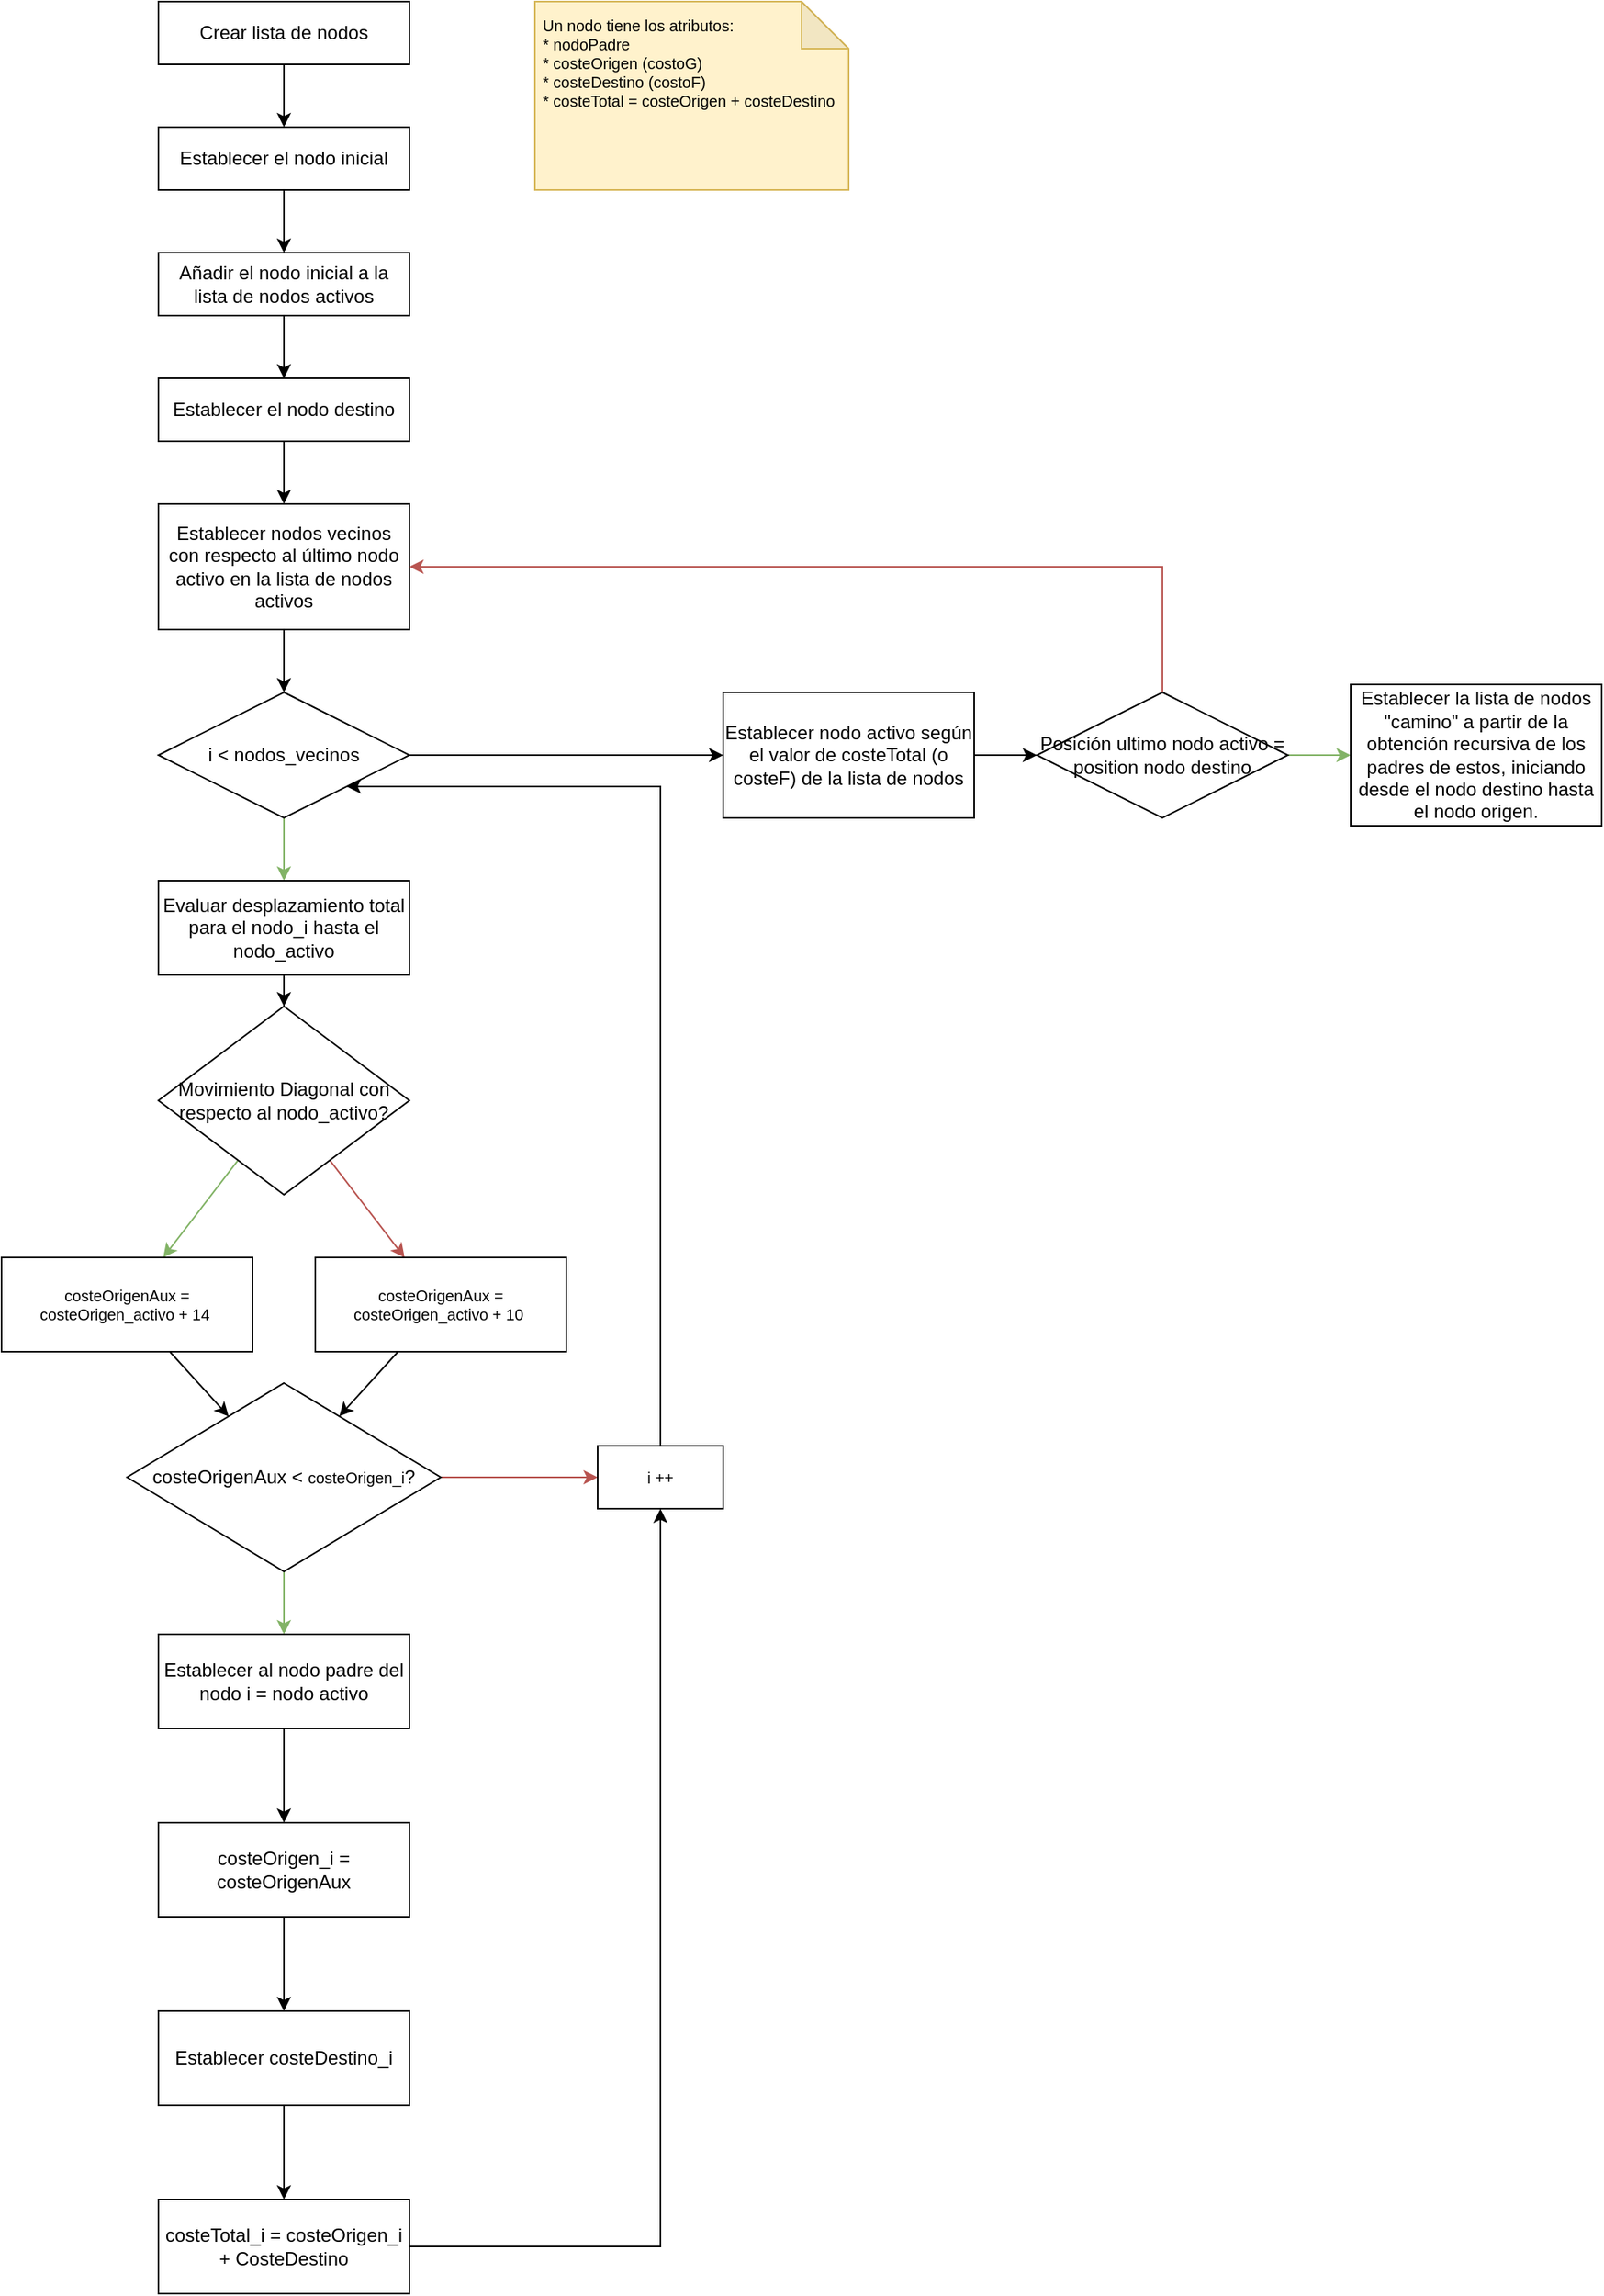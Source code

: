 <mxfile version="24.7.17">
  <diagram name="Página-1" id="7RRJ4fKq4NXh7FeUNLoN">
    <mxGraphModel dx="345" dy="1137" grid="1" gridSize="10" guides="1" tooltips="1" connect="1" arrows="1" fold="1" page="1" pageScale="1" pageWidth="3937" pageHeight="4724" math="0" shadow="0">
      <root>
        <mxCell id="0" />
        <mxCell id="1" parent="0" />
        <mxCell id="BsYQcsCAqMKAQgoYSRe7-4" style="edgeStyle=orthogonalEdgeStyle;rounded=0;orthogonalLoop=1;jettySize=auto;html=1;" parent="1" source="BsYQcsCAqMKAQgoYSRe7-1" target="BsYQcsCAqMKAQgoYSRe7-2" edge="1">
          <mxGeometry relative="1" as="geometry" />
        </mxCell>
        <mxCell id="BsYQcsCAqMKAQgoYSRe7-1" value="Crear lista de nodos" style="rounded=0;whiteSpace=wrap;html=1;" parent="1" vertex="1">
          <mxGeometry x="840" y="280" width="160" height="40" as="geometry" />
        </mxCell>
        <mxCell id="BsYQcsCAqMKAQgoYSRe7-11" style="edgeStyle=orthogonalEdgeStyle;rounded=0;orthogonalLoop=1;jettySize=auto;html=1;" parent="1" source="BsYQcsCAqMKAQgoYSRe7-2" target="BsYQcsCAqMKAQgoYSRe7-10" edge="1">
          <mxGeometry relative="1" as="geometry" />
        </mxCell>
        <mxCell id="BsYQcsCAqMKAQgoYSRe7-2" value="Establecer el nodo inicial" style="rounded=0;whiteSpace=wrap;html=1;" parent="1" vertex="1">
          <mxGeometry x="840" y="360" width="160" height="40" as="geometry" />
        </mxCell>
        <mxCell id="BsYQcsCAqMKAQgoYSRe7-13" style="edgeStyle=orthogonalEdgeStyle;rounded=0;orthogonalLoop=1;jettySize=auto;html=1;" parent="1" source="BsYQcsCAqMKAQgoYSRe7-3" target="BsYQcsCAqMKAQgoYSRe7-9" edge="1">
          <mxGeometry relative="1" as="geometry" />
        </mxCell>
        <mxCell id="BsYQcsCAqMKAQgoYSRe7-3" value="Establecer el nodo destino" style="rounded=0;whiteSpace=wrap;html=1;" parent="1" vertex="1">
          <mxGeometry x="840" y="520" width="160" height="40" as="geometry" />
        </mxCell>
        <mxCell id="BsYQcsCAqMKAQgoYSRe7-16" style="edgeStyle=orthogonalEdgeStyle;rounded=0;orthogonalLoop=1;jettySize=auto;html=1;fillColor=#d5e8d4;strokeColor=#82b366;" parent="1" source="BsYQcsCAqMKAQgoYSRe7-8" target="BsYQcsCAqMKAQgoYSRe7-15" edge="1">
          <mxGeometry relative="1" as="geometry" />
        </mxCell>
        <mxCell id="BsYQcsCAqMKAQgoYSRe7-48" style="edgeStyle=none;shape=connector;rounded=0;orthogonalLoop=1;jettySize=auto;html=1;strokeColor=default;align=center;verticalAlign=middle;fontFamily=Helvetica;fontSize=11;fontColor=default;labelBackgroundColor=default;endArrow=classic;" parent="1" source="BsYQcsCAqMKAQgoYSRe7-8" target="BsYQcsCAqMKAQgoYSRe7-49" edge="1">
          <mxGeometry relative="1" as="geometry">
            <mxPoint x="1120" y="760" as="targetPoint" />
          </mxGeometry>
        </mxCell>
        <mxCell id="BsYQcsCAqMKAQgoYSRe7-8" value="i &amp;lt; nodos_vecinos" style="rhombus;whiteSpace=wrap;html=1;" parent="1" vertex="1">
          <mxGeometry x="840" y="720" width="160" height="80" as="geometry" />
        </mxCell>
        <mxCell id="BsYQcsCAqMKAQgoYSRe7-14" style="edgeStyle=orthogonalEdgeStyle;rounded=0;orthogonalLoop=1;jettySize=auto;html=1;" parent="1" source="BsYQcsCAqMKAQgoYSRe7-9" target="BsYQcsCAqMKAQgoYSRe7-8" edge="1">
          <mxGeometry relative="1" as="geometry" />
        </mxCell>
        <mxCell id="BsYQcsCAqMKAQgoYSRe7-9" value="Establecer nodos vecinos con respecto al último nodo activo en la lista de nodos activos" style="rounded=0;whiteSpace=wrap;html=1;" parent="1" vertex="1">
          <mxGeometry x="840" y="600" width="160" height="80" as="geometry" />
        </mxCell>
        <mxCell id="BsYQcsCAqMKAQgoYSRe7-12" style="edgeStyle=orthogonalEdgeStyle;rounded=0;orthogonalLoop=1;jettySize=auto;html=1;" parent="1" source="BsYQcsCAqMKAQgoYSRe7-10" target="BsYQcsCAqMKAQgoYSRe7-3" edge="1">
          <mxGeometry relative="1" as="geometry" />
        </mxCell>
        <mxCell id="BsYQcsCAqMKAQgoYSRe7-10" value="Añadir el nodo inicial a la lista de nodos activos" style="rounded=0;whiteSpace=wrap;html=1;" parent="1" vertex="1">
          <mxGeometry x="840" y="440" width="160" height="40" as="geometry" />
        </mxCell>
        <mxCell id="BsYQcsCAqMKAQgoYSRe7-23" style="edgeStyle=orthogonalEdgeStyle;rounded=0;orthogonalLoop=1;jettySize=auto;html=1;" parent="1" source="BsYQcsCAqMKAQgoYSRe7-15" target="BsYQcsCAqMKAQgoYSRe7-22" edge="1">
          <mxGeometry relative="1" as="geometry" />
        </mxCell>
        <mxCell id="BsYQcsCAqMKAQgoYSRe7-15" value="Evaluar desplazamiento total para el nodo_i hasta el nodo_activo" style="rounded=0;whiteSpace=wrap;html=1;" parent="1" vertex="1">
          <mxGeometry x="840" y="840" width="160" height="60" as="geometry" />
        </mxCell>
        <mxCell id="BsYQcsCAqMKAQgoYSRe7-35" style="edgeStyle=none;shape=connector;rounded=0;orthogonalLoop=1;jettySize=auto;html=1;strokeColor=#82b366;align=center;verticalAlign=middle;fontFamily=Helvetica;fontSize=11;fontColor=default;labelBackgroundColor=default;endArrow=classic;fillColor=#d5e8d4;" parent="1" source="BsYQcsCAqMKAQgoYSRe7-17" target="BsYQcsCAqMKAQgoYSRe7-19" edge="1">
          <mxGeometry relative="1" as="geometry" />
        </mxCell>
        <mxCell id="BsYQcsCAqMKAQgoYSRe7-41" style="edgeStyle=none;shape=connector;rounded=0;orthogonalLoop=1;jettySize=auto;html=1;strokeColor=#b85450;align=center;verticalAlign=middle;fontFamily=Helvetica;fontSize=11;fontColor=default;labelBackgroundColor=default;endArrow=classic;fillColor=#f8cecc;" parent="1" source="BsYQcsCAqMKAQgoYSRe7-17" target="BsYQcsCAqMKAQgoYSRe7-40" edge="1">
          <mxGeometry relative="1" as="geometry" />
        </mxCell>
        <mxCell id="BsYQcsCAqMKAQgoYSRe7-17" value="costeOrigenAux &amp;lt;&amp;nbsp;&lt;span style=&quot;font-size: 10px;&quot;&gt;costeOrigen_i&lt;/span&gt;?" style="rhombus;whiteSpace=wrap;html=1;spacing=5;" parent="1" vertex="1">
          <mxGeometry x="820" y="1160" width="200" height="120" as="geometry" />
        </mxCell>
        <mxCell id="BsYQcsCAqMKAQgoYSRe7-43" style="edgeStyle=none;shape=connector;rounded=0;orthogonalLoop=1;jettySize=auto;html=1;strokeColor=default;align=center;verticalAlign=middle;fontFamily=Helvetica;fontSize=11;fontColor=default;labelBackgroundColor=default;endArrow=classic;" parent="1" source="BsYQcsCAqMKAQgoYSRe7-19" target="BsYQcsCAqMKAQgoYSRe7-37" edge="1">
          <mxGeometry relative="1" as="geometry" />
        </mxCell>
        <mxCell id="BsYQcsCAqMKAQgoYSRe7-19" value="Establecer al nodo padre del nodo i = nodo activo" style="rounded=0;whiteSpace=wrap;html=1;" parent="1" vertex="1">
          <mxGeometry x="840" y="1320" width="160" height="60" as="geometry" />
        </mxCell>
        <mxCell id="BsYQcsCAqMKAQgoYSRe7-27" style="rounded=0;orthogonalLoop=1;jettySize=auto;html=1;fillColor=#d5e8d4;strokeColor=#82b366;" parent="1" source="BsYQcsCAqMKAQgoYSRe7-22" target="BsYQcsCAqMKAQgoYSRe7-24" edge="1">
          <mxGeometry relative="1" as="geometry" />
        </mxCell>
        <mxCell id="BsYQcsCAqMKAQgoYSRe7-30" style="rounded=0;orthogonalLoop=1;jettySize=auto;html=1;fillColor=#f8cecc;strokeColor=#b85450;" parent="1" source="BsYQcsCAqMKAQgoYSRe7-22" target="BsYQcsCAqMKAQgoYSRe7-29" edge="1">
          <mxGeometry relative="1" as="geometry" />
        </mxCell>
        <mxCell id="BsYQcsCAqMKAQgoYSRe7-22" value="Movimiento Diagonal con respecto al nodo_activo?" style="rhombus;whiteSpace=wrap;html=1;" parent="1" vertex="1">
          <mxGeometry x="840" y="920" width="160" height="120" as="geometry" />
        </mxCell>
        <mxCell id="BsYQcsCAqMKAQgoYSRe7-34" style="edgeStyle=none;shape=connector;rounded=0;orthogonalLoop=1;jettySize=auto;html=1;strokeColor=default;align=center;verticalAlign=middle;fontFamily=Helvetica;fontSize=11;fontColor=default;labelBackgroundColor=default;endArrow=classic;" parent="1" source="BsYQcsCAqMKAQgoYSRe7-24" target="BsYQcsCAqMKAQgoYSRe7-17" edge="1">
          <mxGeometry relative="1" as="geometry" />
        </mxCell>
        <mxCell id="BsYQcsCAqMKAQgoYSRe7-24" value="costeOrigenAux = costeOrigen_activo&amp;nbsp;+ 14&amp;nbsp;" style="rounded=0;whiteSpace=wrap;html=1;fontSize=10;" parent="1" vertex="1">
          <mxGeometry x="740" y="1080" width="160" height="60" as="geometry" />
        </mxCell>
        <mxCell id="BsYQcsCAqMKAQgoYSRe7-26" value="Un nodo tiene los atributos:&lt;div style=&quot;font-size: 10px;&quot;&gt;* nodoPadre&lt;br style=&quot;font-size: 10px;&quot;&gt;&lt;div style=&quot;font-size: 10px;&quot;&gt;* costeOrigen (costoG)&lt;/div&gt;&lt;div style=&quot;font-size: 10px;&quot;&gt;* costeDestino (costoF)&lt;/div&gt;&lt;/div&gt;&lt;div style=&quot;font-size: 10px;&quot;&gt;* costeTotal = costeOrigen + costeDestino&lt;/div&gt;" style="shape=note;whiteSpace=wrap;html=1;backgroundOutline=1;darkOpacity=0.05;fillColor=#fff2cc;strokeColor=#d6b656;align=left;verticalAlign=top;spacing=5;fontSize=10;" parent="1" vertex="1">
          <mxGeometry x="1080" y="280" width="200" height="120" as="geometry" />
        </mxCell>
        <mxCell id="BsYQcsCAqMKAQgoYSRe7-33" style="rounded=0;orthogonalLoop=1;jettySize=auto;html=1;" parent="1" source="BsYQcsCAqMKAQgoYSRe7-29" target="BsYQcsCAqMKAQgoYSRe7-17" edge="1">
          <mxGeometry relative="1" as="geometry" />
        </mxCell>
        <mxCell id="BsYQcsCAqMKAQgoYSRe7-29" value="costeOrigenAux = costeOrigen_activo + 10&amp;nbsp;" style="rounded=0;whiteSpace=wrap;html=1;fontSize=10;" parent="1" vertex="1">
          <mxGeometry x="940" y="1080" width="160" height="60" as="geometry" />
        </mxCell>
        <mxCell id="BsYQcsCAqMKAQgoYSRe7-46" style="edgeStyle=none;shape=connector;rounded=0;orthogonalLoop=1;jettySize=auto;html=1;strokeColor=default;align=center;verticalAlign=middle;fontFamily=Helvetica;fontSize=11;fontColor=default;labelBackgroundColor=default;endArrow=classic;" parent="1" source="BsYQcsCAqMKAQgoYSRe7-37" target="BsYQcsCAqMKAQgoYSRe7-45" edge="1">
          <mxGeometry relative="1" as="geometry" />
        </mxCell>
        <mxCell id="BsYQcsCAqMKAQgoYSRe7-37" value="costeOrigen_i = costeOrigenAux" style="rounded=0;whiteSpace=wrap;html=1;" parent="1" vertex="1">
          <mxGeometry x="840" y="1440" width="160" height="60" as="geometry" />
        </mxCell>
        <mxCell id="BO9RQYYsWRUkzL3pZXjN-1" style="edgeStyle=orthogonalEdgeStyle;rounded=0;orthogonalLoop=1;jettySize=auto;html=1;entryX=0.5;entryY=1;entryDx=0;entryDy=0;" edge="1" parent="1" source="BsYQcsCAqMKAQgoYSRe7-38" target="BsYQcsCAqMKAQgoYSRe7-40">
          <mxGeometry relative="1" as="geometry" />
        </mxCell>
        <mxCell id="BsYQcsCAqMKAQgoYSRe7-38" value="costeTotal_i = costeOrigen_i + CosteDestino" style="rounded=0;whiteSpace=wrap;html=1;" parent="1" vertex="1">
          <mxGeometry x="840" y="1680" width="160" height="60" as="geometry" />
        </mxCell>
        <mxCell id="BsYQcsCAqMKAQgoYSRe7-42" style="edgeStyle=orthogonalEdgeStyle;shape=connector;rounded=0;orthogonalLoop=1;jettySize=auto;html=1;entryX=1;entryY=1;entryDx=0;entryDy=0;strokeColor=default;align=center;verticalAlign=middle;fontFamily=Helvetica;fontSize=11;fontColor=default;labelBackgroundColor=default;endArrow=classic;" parent="1" source="BsYQcsCAqMKAQgoYSRe7-40" target="BsYQcsCAqMKAQgoYSRe7-8" edge="1">
          <mxGeometry relative="1" as="geometry">
            <Array as="points">
              <mxPoint x="1160" y="780" />
            </Array>
          </mxGeometry>
        </mxCell>
        <mxCell id="BsYQcsCAqMKAQgoYSRe7-40" value="i ++" style="rounded=0;whiteSpace=wrap;html=1;fontSize=10;" parent="1" vertex="1">
          <mxGeometry x="1120" y="1200" width="80" height="40" as="geometry" />
        </mxCell>
        <mxCell id="BsYQcsCAqMKAQgoYSRe7-47" style="edgeStyle=none;shape=connector;rounded=0;orthogonalLoop=1;jettySize=auto;html=1;strokeColor=default;align=center;verticalAlign=middle;fontFamily=Helvetica;fontSize=11;fontColor=default;labelBackgroundColor=default;endArrow=classic;" parent="1" source="BsYQcsCAqMKAQgoYSRe7-45" target="BsYQcsCAqMKAQgoYSRe7-38" edge="1">
          <mxGeometry relative="1" as="geometry" />
        </mxCell>
        <mxCell id="BsYQcsCAqMKAQgoYSRe7-45" value="Establecer costeDestino_i" style="rounded=0;whiteSpace=wrap;html=1;" parent="1" vertex="1">
          <mxGeometry x="840" y="1560" width="160" height="60" as="geometry" />
        </mxCell>
        <mxCell id="BsYQcsCAqMKAQgoYSRe7-53" style="edgeStyle=none;shape=connector;rounded=0;orthogonalLoop=1;jettySize=auto;html=1;strokeColor=default;align=center;verticalAlign=middle;fontFamily=Helvetica;fontSize=11;fontColor=default;labelBackgroundColor=default;endArrow=classic;" parent="1" source="BsYQcsCAqMKAQgoYSRe7-49" target="BsYQcsCAqMKAQgoYSRe7-52" edge="1">
          <mxGeometry relative="1" as="geometry" />
        </mxCell>
        <mxCell id="BsYQcsCAqMKAQgoYSRe7-49" value="Establecer nodo activo según el valor de costeTotal (o costeF) de la lista de nodos" style="rounded=0;whiteSpace=wrap;html=1;" parent="1" vertex="1">
          <mxGeometry x="1200" y="720" width="160" height="80" as="geometry" />
        </mxCell>
        <mxCell id="BsYQcsCAqMKAQgoYSRe7-54" style="edgeStyle=orthogonalEdgeStyle;shape=connector;rounded=0;orthogonalLoop=1;jettySize=auto;html=1;strokeColor=#b85450;align=center;verticalAlign=middle;fontFamily=Helvetica;fontSize=11;fontColor=default;labelBackgroundColor=default;endArrow=classic;fillColor=#f8cecc;" parent="1" source="BsYQcsCAqMKAQgoYSRe7-52" target="BsYQcsCAqMKAQgoYSRe7-9" edge="1">
          <mxGeometry relative="1" as="geometry">
            <Array as="points">
              <mxPoint x="1480" y="640" />
            </Array>
          </mxGeometry>
        </mxCell>
        <mxCell id="BsYQcsCAqMKAQgoYSRe7-55" style="edgeStyle=none;shape=connector;rounded=0;orthogonalLoop=1;jettySize=auto;html=1;strokeColor=#82b366;align=center;verticalAlign=middle;fontFamily=Helvetica;fontSize=11;fontColor=default;labelBackgroundColor=default;endArrow=classic;fillColor=#d5e8d4;" parent="1" source="BsYQcsCAqMKAQgoYSRe7-52" target="BsYQcsCAqMKAQgoYSRe7-56" edge="1">
          <mxGeometry relative="1" as="geometry">
            <mxPoint x="1280" y="560" as="targetPoint" />
          </mxGeometry>
        </mxCell>
        <mxCell id="BsYQcsCAqMKAQgoYSRe7-52" value="Posición ultimo nodo activo = position nodo destino" style="rhombus;whiteSpace=wrap;html=1;" parent="1" vertex="1">
          <mxGeometry x="1400" y="720" width="160" height="80" as="geometry" />
        </mxCell>
        <mxCell id="BsYQcsCAqMKAQgoYSRe7-56" value="Establecer la lista de nodos &quot;camino&quot; a partir de la obtención recursiva de los padres de estos, iniciando desde el nodo destino hasta el nodo origen." style="rounded=0;whiteSpace=wrap;html=1;" parent="1" vertex="1">
          <mxGeometry x="1600" y="715" width="160" height="90" as="geometry" />
        </mxCell>
      </root>
    </mxGraphModel>
  </diagram>
</mxfile>
